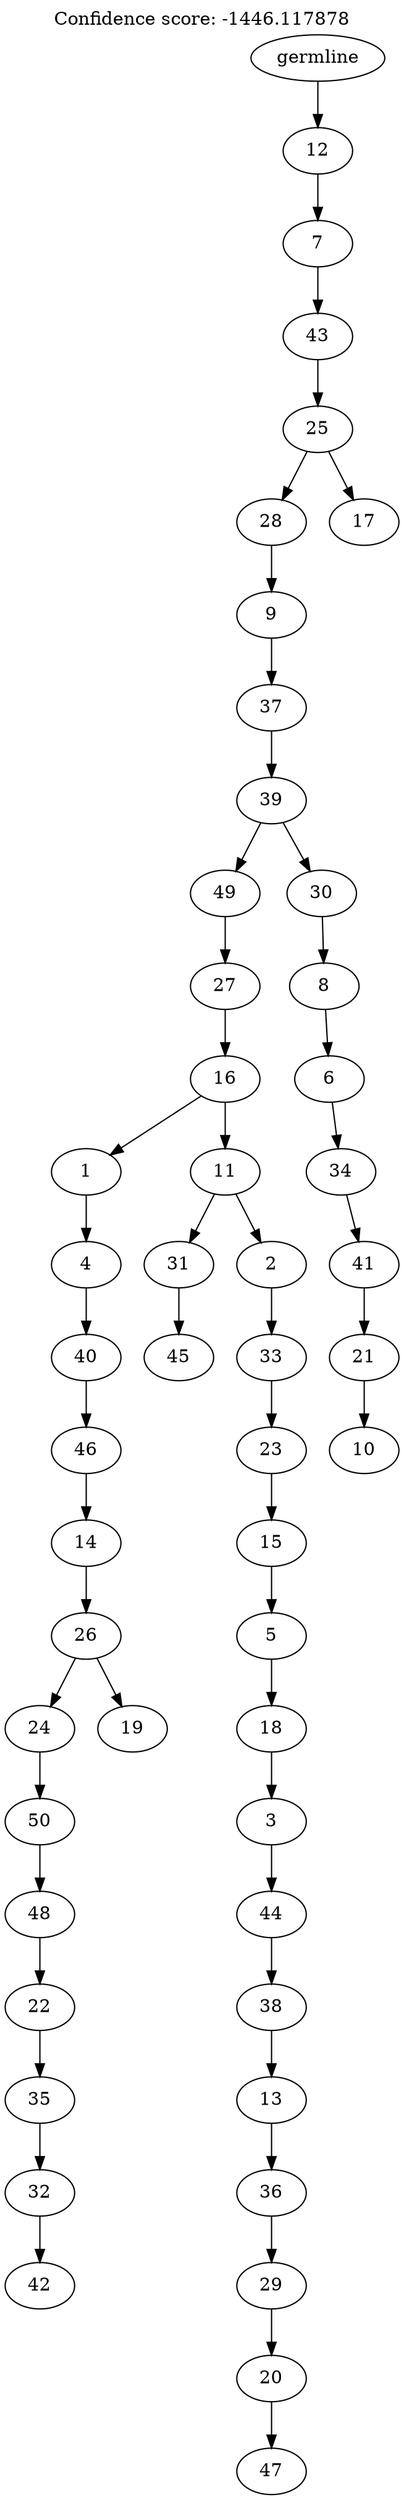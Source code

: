 digraph g {
	"48" -> "49";
	"49" [label="42"];
	"47" -> "48";
	"48" [label="32"];
	"46" -> "47";
	"47" [label="35"];
	"45" -> "46";
	"46" [label="22"];
	"44" -> "45";
	"45" [label="48"];
	"43" -> "44";
	"44" [label="50"];
	"42" -> "43";
	"43" [label="24"];
	"42" -> "50";
	"50" [label="19"];
	"41" -> "42";
	"42" [label="26"];
	"40" -> "41";
	"41" [label="14"];
	"39" -> "40";
	"40" [label="46"];
	"38" -> "39";
	"39" [label="40"];
	"37" -> "38";
	"38" [label="4"];
	"35" -> "36";
	"36" [label="45"];
	"33" -> "34";
	"34" [label="47"];
	"32" -> "33";
	"33" [label="20"];
	"31" -> "32";
	"32" [label="29"];
	"30" -> "31";
	"31" [label="36"];
	"29" -> "30";
	"30" [label="13"];
	"28" -> "29";
	"29" [label="38"];
	"27" -> "28";
	"28" [label="44"];
	"26" -> "27";
	"27" [label="3"];
	"25" -> "26";
	"26" [label="18"];
	"24" -> "25";
	"25" [label="5"];
	"23" -> "24";
	"24" [label="15"];
	"22" -> "23";
	"23" [label="23"];
	"21" -> "22";
	"22" [label="33"];
	"20" -> "21";
	"21" [label="2"];
	"20" -> "35";
	"35" [label="31"];
	"19" -> "20";
	"20" [label="11"];
	"19" -> "37";
	"37" [label="1"];
	"18" -> "19";
	"19" [label="16"];
	"17" -> "18";
	"18" [label="27"];
	"15" -> "16";
	"16" [label="10"];
	"14" -> "15";
	"15" [label="21"];
	"13" -> "14";
	"14" [label="41"];
	"12" -> "13";
	"13" [label="34"];
	"11" -> "12";
	"12" [label="6"];
	"10" -> "11";
	"11" [label="8"];
	"9" -> "10";
	"10" [label="30"];
	"9" -> "17";
	"17" [label="49"];
	"8" -> "9";
	"9" [label="39"];
	"7" -> "8";
	"8" [label="37"];
	"6" -> "7";
	"7" [label="9"];
	"4" -> "5";
	"5" [label="17"];
	"4" -> "6";
	"6" [label="28"];
	"3" -> "4";
	"4" [label="25"];
	"2" -> "3";
	"3" [label="43"];
	"1" -> "2";
	"2" [label="7"];
	"0" -> "1";
	"1" [label="12"];
	"0" [label="germline"];
	labelloc="t";
	label="Confidence score: -1446.117878";
}
